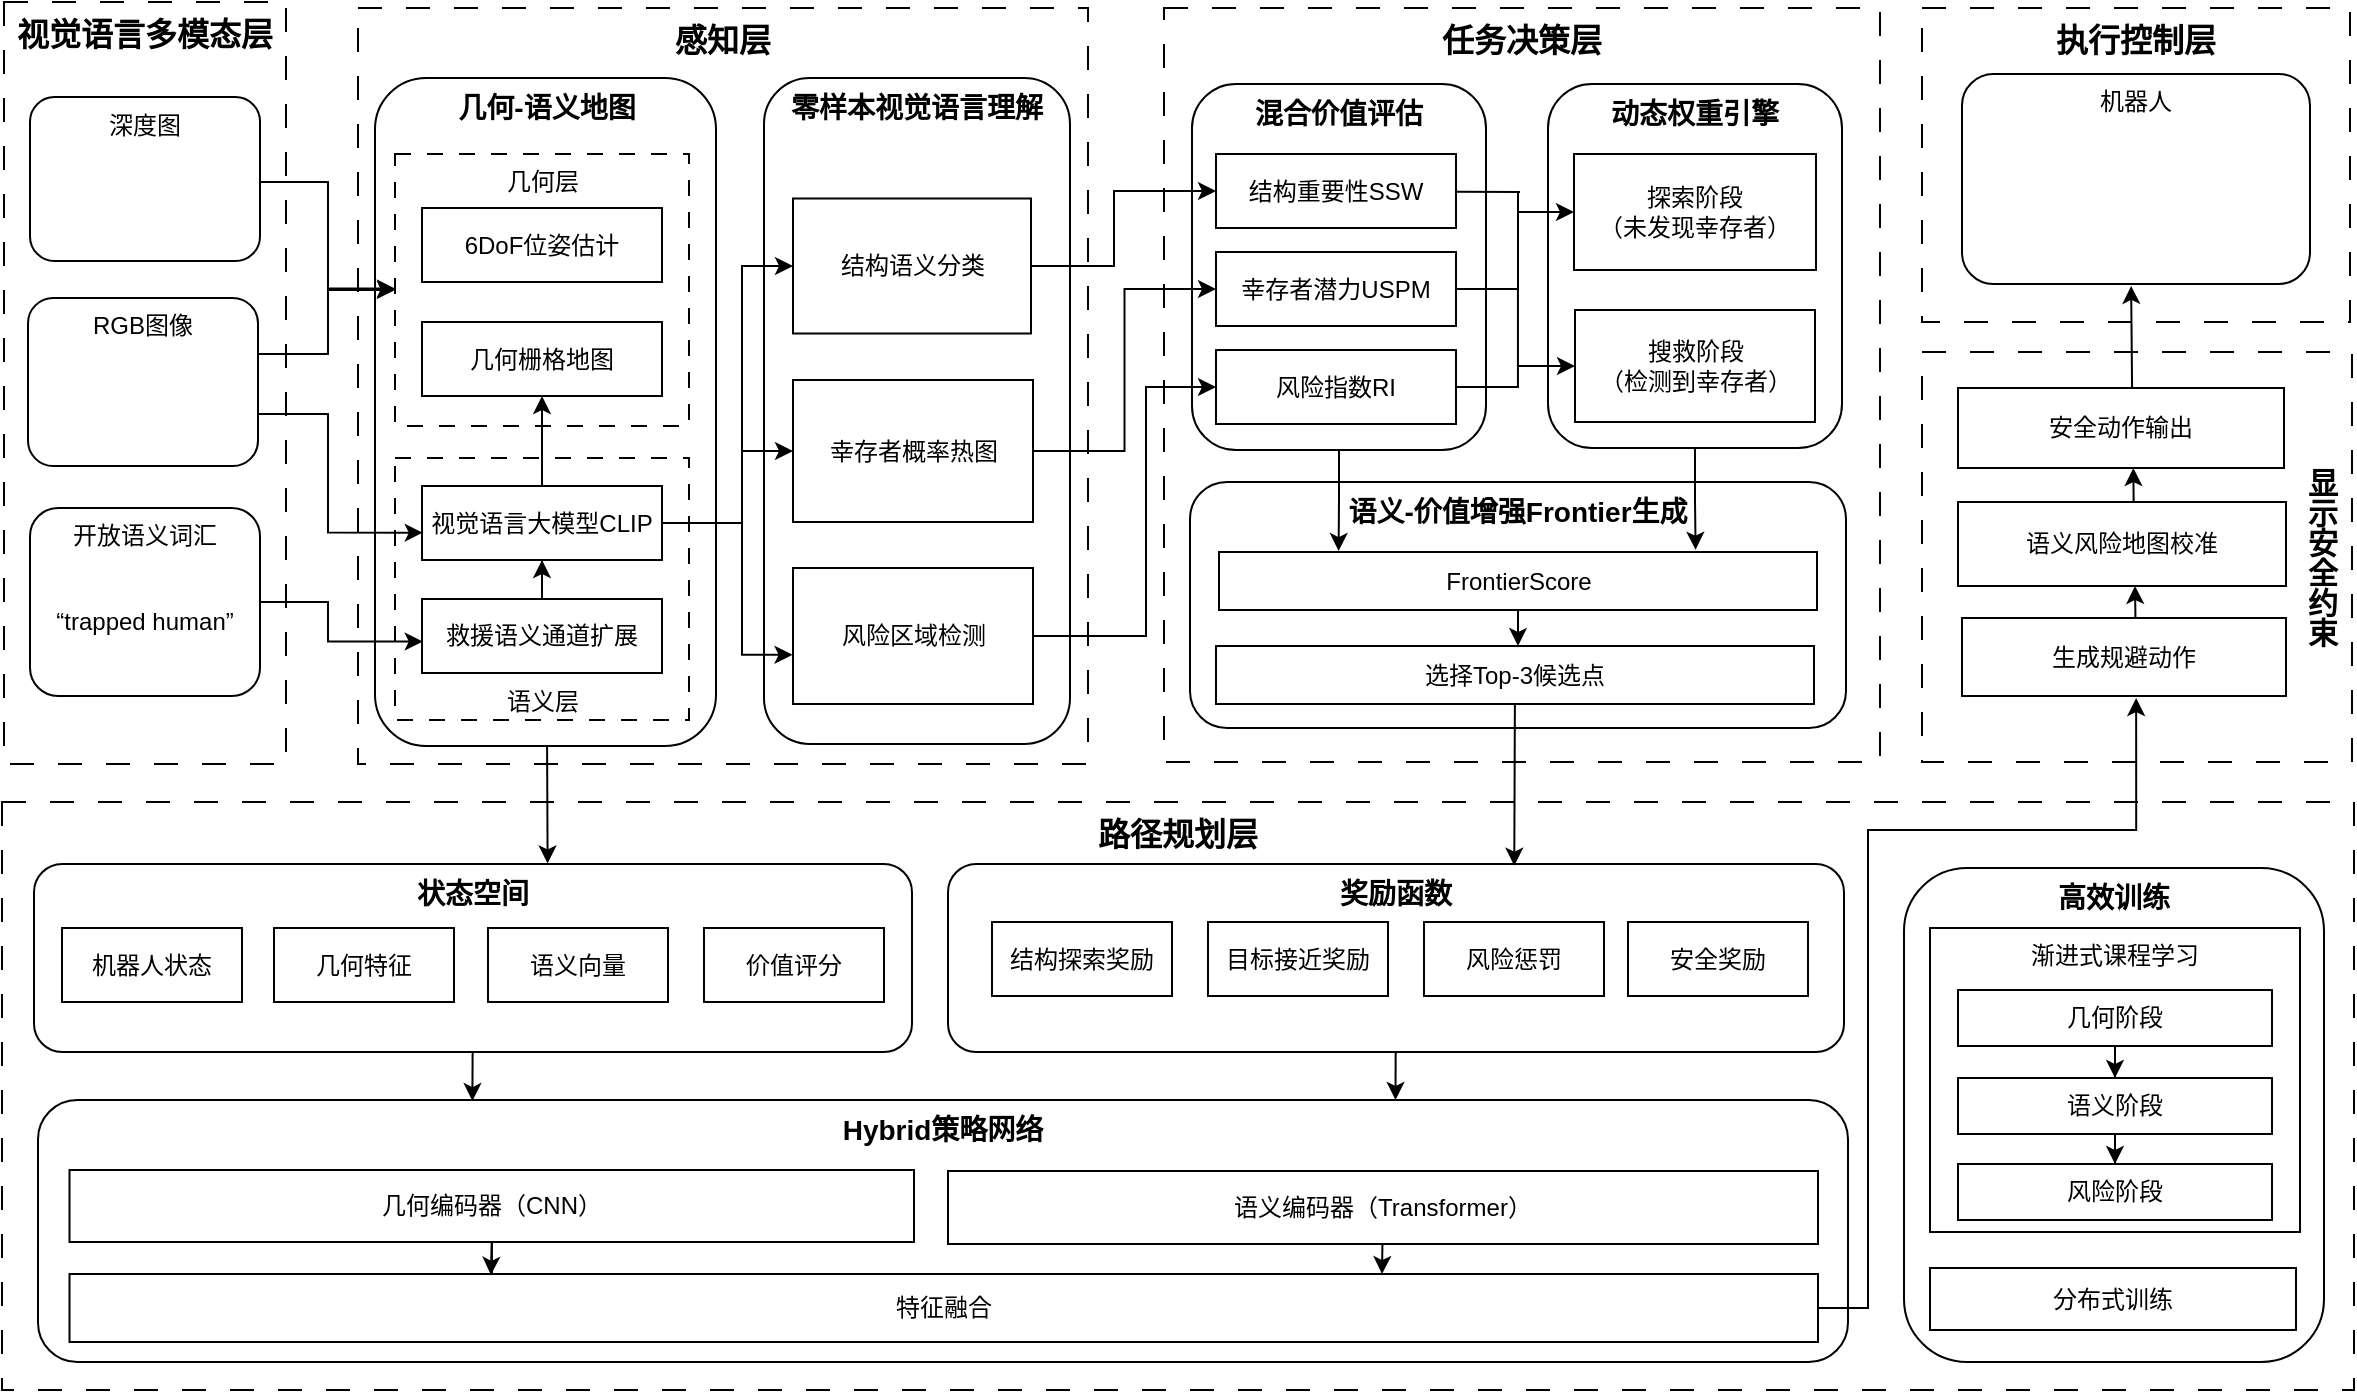 <mxfile version="26.2.13">
  <diagram name="第 1 页" id="hcM3pxMRn5J36v_k0EG8">
    <mxGraphModel dx="1717" dy="955" grid="0" gridSize="10" guides="1" tooltips="1" connect="1" arrows="1" fold="1" page="1" pageScale="1" pageWidth="1654" pageHeight="1169" background="none" math="0" shadow="0">
      <root>
        <mxCell id="0" />
        <mxCell id="1" parent="0" />
        <mxCell id="WpFYKBySPFAZ0uOc6NMJ-3" value="&lt;span style=&quot;font-size: 16px;&quot;&gt;&lt;b&gt;视觉语言多模态层&lt;/b&gt;&lt;/span&gt;" style="rounded=0;whiteSpace=wrap;html=1;verticalAlign=top;dashed=1;dashPattern=12 12;fillStyle=auto;" vertex="1" parent="1">
          <mxGeometry x="266" y="330" width="141" height="381" as="geometry" />
        </mxCell>
        <mxCell id="WpFYKBySPFAZ0uOc6NMJ-4" value="&lt;font style=&quot;font-size: 16px;&quot;&gt;&lt;b&gt;感知层&lt;/b&gt;&lt;/font&gt;" style="rounded=0;whiteSpace=wrap;html=1;verticalAlign=top;dashed=1;dashPattern=12 12;" vertex="1" parent="1">
          <mxGeometry x="443" y="333" width="365" height="378" as="geometry" />
        </mxCell>
        <mxCell id="WpFYKBySPFAZ0uOc6NMJ-5" value="&lt;font style=&quot;font-size: 16px;&quot;&gt;&lt;b&gt;任务决策层&lt;/b&gt;&lt;/font&gt;" style="rounded=0;whiteSpace=wrap;html=1;verticalAlign=top;dashed=1;dashPattern=12 12;" vertex="1" parent="1">
          <mxGeometry x="846" y="333" width="358" height="377" as="geometry" />
        </mxCell>
        <mxCell id="WpFYKBySPFAZ0uOc6NMJ-6" value="&lt;font style=&quot;font-size: 16px;&quot;&gt;&lt;b&gt;路径规划层&lt;/b&gt;&lt;/font&gt;" style="rounded=0;whiteSpace=wrap;html=1;verticalAlign=top;dashed=1;dashPattern=12 12;" vertex="1" parent="1">
          <mxGeometry x="265" y="730" width="1176" height="294" as="geometry" />
        </mxCell>
        <mxCell id="WpFYKBySPFAZ0uOc6NMJ-7" value="&lt;font style=&quot;font-size: 16px;&quot;&gt;&lt;b&gt;执行控制层&lt;/b&gt;&lt;/font&gt;" style="rounded=0;whiteSpace=wrap;html=1;verticalAlign=top;dashed=1;dashPattern=12 12;" vertex="1" parent="1">
          <mxGeometry x="1225" y="333" width="214" height="157" as="geometry" />
        </mxCell>
        <mxCell id="WpFYKBySPFAZ0uOc6NMJ-13" value="&lt;font style=&quot;font-size: 14px;&quot;&gt;&lt;b&gt;几何-语义地图&lt;/b&gt;&lt;/font&gt;" style="rounded=1;whiteSpace=wrap;html=1;verticalAlign=top;" vertex="1" parent="1">
          <mxGeometry x="451.5" y="368" width="170.5" height="334" as="geometry" />
        </mxCell>
        <mxCell id="WpFYKBySPFAZ0uOc6NMJ-8" value="几何层" style="rounded=0;whiteSpace=wrap;html=1;verticalAlign=top;dashed=1;dashPattern=8 8;" vertex="1" parent="1">
          <mxGeometry x="461.5" y="406" width="147" height="136" as="geometry" />
        </mxCell>
        <mxCell id="WpFYKBySPFAZ0uOc6NMJ-10" value="语义层" style="rounded=0;whiteSpace=wrap;html=1;verticalAlign=bottom;dashed=1;dashPattern=8 8;" vertex="1" parent="1">
          <mxGeometry x="461.5" y="558" width="147" height="131" as="geometry" />
        </mxCell>
        <mxCell id="WpFYKBySPFAZ0uOc6NMJ-20" value="&lt;font style=&quot;font-size: 14px;&quot;&gt;&lt;b&gt;混合价值评估&lt;/b&gt;&lt;/font&gt;" style="rounded=1;whiteSpace=wrap;html=1;verticalAlign=top;" vertex="1" parent="1">
          <mxGeometry x="860" y="371" width="147" height="183" as="geometry" />
        </mxCell>
        <mxCell id="WpFYKBySPFAZ0uOc6NMJ-222" style="rounded=0;orthogonalLoop=1;jettySize=auto;html=1;curved=0;strokeColor=default;flowAnimation=0;shadow=0;jumpStyle=line;jumpSize=6;endArrow=none;startFill=0;" edge="1" parent="1" source="WpFYKBySPFAZ0uOc6NMJ-14">
          <mxGeometry relative="1" as="geometry">
            <mxPoint x="1024" y="425" as="targetPoint" />
          </mxGeometry>
        </mxCell>
        <mxCell id="WpFYKBySPFAZ0uOc6NMJ-14" value="结构重要性SSW" style="rounded=0;whiteSpace=wrap;html=1;" vertex="1" parent="1">
          <mxGeometry x="872" y="406" width="120" height="37" as="geometry" />
        </mxCell>
        <mxCell id="WpFYKBySPFAZ0uOc6NMJ-225" style="edgeStyle=orthogonalEdgeStyle;rounded=0;orthogonalLoop=1;jettySize=auto;html=1;flowAnimation=0;endArrow=none;startFill=0;" edge="1" parent="1" source="WpFYKBySPFAZ0uOc6NMJ-15">
          <mxGeometry relative="1" as="geometry">
            <mxPoint x="1023.054" y="473.5" as="targetPoint" />
          </mxGeometry>
        </mxCell>
        <mxCell id="WpFYKBySPFAZ0uOc6NMJ-15" value="幸存者潜力USPM" style="rounded=0;whiteSpace=wrap;html=1;" vertex="1" parent="1">
          <mxGeometry x="872" y="455" width="120" height="37" as="geometry" />
        </mxCell>
        <mxCell id="WpFYKBySPFAZ0uOc6NMJ-224" style="edgeStyle=orthogonalEdgeStyle;rounded=0;orthogonalLoop=1;jettySize=auto;html=1;endArrow=none;startFill=0;" edge="1" parent="1" source="WpFYKBySPFAZ0uOc6NMJ-16">
          <mxGeometry relative="1" as="geometry">
            <mxPoint x="1023.171" y="522.5" as="targetPoint" />
          </mxGeometry>
        </mxCell>
        <mxCell id="WpFYKBySPFAZ0uOc6NMJ-16" value="风险指数RI" style="rounded=0;whiteSpace=wrap;html=1;" vertex="1" parent="1">
          <mxGeometry x="872" y="504" width="120" height="37" as="geometry" />
        </mxCell>
        <mxCell id="WpFYKBySPFAZ0uOc6NMJ-17" value="&lt;font style=&quot;font-size: 14px;&quot;&gt;&lt;b&gt;动态权重引擎&lt;/b&gt;&lt;/font&gt;" style="rounded=1;whiteSpace=wrap;html=1;verticalAlign=top;" vertex="1" parent="1">
          <mxGeometry x="1038" y="371" width="147" height="182" as="geometry" />
        </mxCell>
        <mxCell id="WpFYKBySPFAZ0uOc6NMJ-226" style="rounded=0;orthogonalLoop=1;jettySize=auto;html=1;" edge="1" parent="1" target="WpFYKBySPFAZ0uOc6NMJ-21">
          <mxGeometry relative="1" as="geometry">
            <mxPoint x="1023.054" y="435" as="sourcePoint" />
          </mxGeometry>
        </mxCell>
        <mxCell id="WpFYKBySPFAZ0uOc6NMJ-21" value="探索阶段&lt;div&gt;（未发现幸存者）&lt;/div&gt;" style="rounded=0;whiteSpace=wrap;html=1;" vertex="1" parent="1">
          <mxGeometry x="1051" y="406" width="121" height="58" as="geometry" />
        </mxCell>
        <mxCell id="WpFYKBySPFAZ0uOc6NMJ-227" style="rounded=0;orthogonalLoop=1;jettySize=auto;html=1;" edge="1" parent="1" target="WpFYKBySPFAZ0uOc6NMJ-22">
          <mxGeometry relative="1" as="geometry">
            <mxPoint x="1023" y="512" as="sourcePoint" />
          </mxGeometry>
        </mxCell>
        <mxCell id="WpFYKBySPFAZ0uOc6NMJ-22" value="搜救阶段&lt;div&gt;（检测到幸存者）&lt;/div&gt;" style="rounded=0;whiteSpace=wrap;html=1;" vertex="1" parent="1">
          <mxGeometry x="1051.5" y="484" width="120" height="56" as="geometry" />
        </mxCell>
        <mxCell id="WpFYKBySPFAZ0uOc6NMJ-70" value="&lt;font style=&quot;font-size: 14px;&quot;&gt;&lt;b&gt;Hybrid策略网络&lt;/b&gt;&lt;/font&gt;" style="rounded=1;whiteSpace=wrap;html=1;verticalAlign=top;" vertex="1" parent="1">
          <mxGeometry x="283" y="879" width="905" height="131" as="geometry" />
        </mxCell>
        <mxCell id="WpFYKBySPFAZ0uOc6NMJ-23" value="&lt;font style=&quot;font-size: 14px;&quot;&gt;&lt;b&gt;状态空间&lt;/b&gt;&lt;/font&gt;" style="rounded=1;whiteSpace=wrap;html=1;verticalAlign=top;" vertex="1" parent="1">
          <mxGeometry x="281" y="761" width="439" height="94" as="geometry" />
        </mxCell>
        <mxCell id="WpFYKBySPFAZ0uOc6NMJ-228" value="" style="edgeStyle=orthogonalEdgeStyle;rounded=0;orthogonalLoop=1;jettySize=auto;html=1;" edge="1" parent="1" source="WpFYKBySPFAZ0uOc6NMJ-24" target="WpFYKBySPFAZ0uOc6NMJ-44">
          <mxGeometry relative="1" as="geometry" />
        </mxCell>
        <mxCell id="WpFYKBySPFAZ0uOc6NMJ-24" value="几何编码器（CNN）" style="rounded=0;whiteSpace=wrap;html=1;" vertex="1" parent="1">
          <mxGeometry x="298.75" y="914" width="422.25" height="36" as="geometry" />
        </mxCell>
        <mxCell id="WpFYKBySPFAZ0uOc6NMJ-237" style="rounded=0;orthogonalLoop=1;jettySize=auto;html=1;strokeWidth=1;" edge="1" parent="1" source="WpFYKBySPFAZ0uOc6NMJ-25">
          <mxGeometry relative="1" as="geometry">
            <mxPoint x="955" y="966" as="targetPoint" />
          </mxGeometry>
        </mxCell>
        <mxCell id="WpFYKBySPFAZ0uOc6NMJ-25" value="语义编码器（Transformer）" style="rounded=0;whiteSpace=wrap;html=1;" vertex="1" parent="1">
          <mxGeometry x="738" y="914.5" width="435" height="36.5" as="geometry" />
        </mxCell>
        <mxCell id="WpFYKBySPFAZ0uOc6NMJ-26" value="&lt;div data-page-id=&quot;BNPAdGCBEommW2xqo2ccPuPGn6e&quot; data-lark-html-role=&quot;root&quot; data-docx-has-block-data=&quot;false&quot;&gt;&lt;div class=&quot;old-record-id-UI9NddCrRo0jrax99HIcFApNn1e&quot;&gt;&lt;font style=&quot;font-size: 15px;&quot;&gt;&lt;b&gt;&lt;span style=&quot;color: light-dark(rgb(0, 0, 0), rgb(255, 255, 255));&quot;&gt;显示安全约束&lt;/span&gt;&lt;/b&gt;&lt;/font&gt;&lt;/div&gt;&lt;/div&gt;" style="rounded=0;whiteSpace=wrap;html=1;verticalAlign=middle;dashed=1;dashPattern=12 12;align=left;labelPosition=right;verticalLabelPosition=middle;textDirection=vertical-lr;spacingLeft=-27;" vertex="1" parent="1">
          <mxGeometry x="1225" y="505" width="215" height="205" as="geometry" />
        </mxCell>
        <mxCell id="WpFYKBySPFAZ0uOc6NMJ-252" style="edgeStyle=orthogonalEdgeStyle;rounded=0;orthogonalLoop=1;jettySize=auto;html=1;" edge="1" parent="1">
          <mxGeometry relative="1" as="geometry">
            <mxPoint x="461.5" y="473.25" as="targetPoint" />
            <mxPoint x="392.88" y="429.7" as="sourcePoint" />
            <Array as="points">
              <mxPoint x="393" y="420" />
              <mxPoint x="428" y="420" />
              <mxPoint x="428" y="473" />
            </Array>
          </mxGeometry>
        </mxCell>
        <mxCell id="WpFYKBySPFAZ0uOc6NMJ-27" value="深度图" style="rounded=1;whiteSpace=wrap;html=1;verticalAlign=top;" vertex="1" parent="1">
          <mxGeometry x="279" y="377.5" width="115" height="82" as="geometry" />
        </mxCell>
        <mxCell id="WpFYKBySPFAZ0uOc6NMJ-251" style="edgeStyle=orthogonalEdgeStyle;rounded=0;orthogonalLoop=1;jettySize=auto;html=1;" edge="1" parent="1" source="WpFYKBySPFAZ0uOc6NMJ-29" target="WpFYKBySPFAZ0uOc6NMJ-8">
          <mxGeometry relative="1" as="geometry">
            <Array as="points">
              <mxPoint x="428" y="506" />
              <mxPoint x="428" y="474" />
            </Array>
          </mxGeometry>
        </mxCell>
        <mxCell id="WpFYKBySPFAZ0uOc6NMJ-29" value="RGB图像" style="rounded=1;whiteSpace=wrap;html=1;verticalAlign=top;" vertex="1" parent="1">
          <mxGeometry x="278" y="478" width="115" height="84" as="geometry" />
        </mxCell>
        <mxCell id="WpFYKBySPFAZ0uOc6NMJ-147" value="" style="rounded=0;orthogonalLoop=1;jettySize=auto;html=1;entryX=0.503;entryY=1;entryDx=0;entryDy=0;entryPerimeter=0;" edge="1" parent="1">
          <mxGeometry relative="1" as="geometry">
            <mxPoint x="1331.721" y="638" as="sourcePoint" />
            <mxPoint x="1331.492" y="622.0" as="targetPoint" />
          </mxGeometry>
        </mxCell>
        <mxCell id="WpFYKBySPFAZ0uOc6NMJ-30" value="生成规避动作" style="rounded=0;whiteSpace=wrap;html=1;" vertex="1" parent="1">
          <mxGeometry x="1245" y="638" width="162" height="39" as="geometry" />
        </mxCell>
        <mxCell id="WpFYKBySPFAZ0uOc6NMJ-148" value="" style="rounded=0;orthogonalLoop=1;jettySize=auto;html=1;" edge="1" parent="1">
          <mxGeometry relative="1" as="geometry">
            <mxPoint x="1330.819" y="580" as="sourcePoint" />
            <mxPoint x="1330.672" y="563" as="targetPoint" />
          </mxGeometry>
        </mxCell>
        <mxCell id="WpFYKBySPFAZ0uOc6NMJ-32" value="语义风险地图校准" style="rounded=0;whiteSpace=wrap;html=1;" vertex="1" parent="1">
          <mxGeometry x="1243" y="580" width="164" height="42" as="geometry" />
        </mxCell>
        <mxCell id="WpFYKBySPFAZ0uOc6NMJ-34" value="几何特征" style="rounded=0;whiteSpace=wrap;html=1;" vertex="1" parent="1">
          <mxGeometry x="401" y="793" width="90" height="37" as="geometry" />
        </mxCell>
        <mxCell id="WpFYKBySPFAZ0uOc6NMJ-36" value="语义向量" style="rounded=0;whiteSpace=wrap;html=1;" vertex="1" parent="1">
          <mxGeometry x="508" y="793" width="90" height="37" as="geometry" />
        </mxCell>
        <mxCell id="WpFYKBySPFAZ0uOc6NMJ-37" value="价值评分" style="rounded=0;whiteSpace=wrap;html=1;" vertex="1" parent="1">
          <mxGeometry x="616" y="793" width="90" height="37" as="geometry" />
        </mxCell>
        <mxCell id="WpFYKBySPFAZ0uOc6NMJ-38" value="机器人状态" style="rounded=0;whiteSpace=wrap;html=1;" vertex="1" parent="1">
          <mxGeometry x="295" y="793" width="90" height="37" as="geometry" />
        </mxCell>
        <mxCell id="WpFYKBySPFAZ0uOc6NMJ-134" style="rounded=0;orthogonalLoop=1;jettySize=auto;html=1;entryX=0.75;entryY=0;entryDx=0;entryDy=0;" edge="1" parent="1" source="WpFYKBySPFAZ0uOc6NMJ-39" target="WpFYKBySPFAZ0uOc6NMJ-70">
          <mxGeometry relative="1" as="geometry" />
        </mxCell>
        <mxCell id="WpFYKBySPFAZ0uOc6NMJ-39" value="&lt;font style=&quot;font-size: 14px;&quot;&gt;&lt;b&gt;奖励函数&lt;/b&gt;&lt;/font&gt;" style="rounded=1;whiteSpace=wrap;html=1;verticalAlign=top;" vertex="1" parent="1">
          <mxGeometry x="738" y="761" width="448" height="94" as="geometry" />
        </mxCell>
        <mxCell id="WpFYKBySPFAZ0uOc6NMJ-40" value="结构探索奖励" style="rounded=0;whiteSpace=wrap;html=1;" vertex="1" parent="1">
          <mxGeometry x="760" y="790" width="90" height="37" as="geometry" />
        </mxCell>
        <mxCell id="WpFYKBySPFAZ0uOc6NMJ-41" value="目标接近奖励" style="rounded=0;whiteSpace=wrap;html=1;" vertex="1" parent="1">
          <mxGeometry x="868" y="790" width="90" height="37" as="geometry" />
        </mxCell>
        <mxCell id="WpFYKBySPFAZ0uOc6NMJ-42" value="风险惩罚" style="rounded=0;whiteSpace=wrap;html=1;" vertex="1" parent="1">
          <mxGeometry x="976" y="790" width="90" height="37" as="geometry" />
        </mxCell>
        <mxCell id="WpFYKBySPFAZ0uOc6NMJ-43" value="安全奖励" style="rounded=0;whiteSpace=wrap;html=1;" vertex="1" parent="1">
          <mxGeometry x="1078" y="790" width="90" height="37" as="geometry" />
        </mxCell>
        <mxCell id="WpFYKBySPFAZ0uOc6NMJ-143" style="edgeStyle=orthogonalEdgeStyle;rounded=0;orthogonalLoop=1;jettySize=auto;html=1;entryX=0.498;entryY=0.844;entryDx=0;entryDy=0;entryPerimeter=0;" edge="1" parent="1" source="WpFYKBySPFAZ0uOc6NMJ-44" target="WpFYKBySPFAZ0uOc6NMJ-26">
          <mxGeometry relative="1" as="geometry">
            <Array as="points">
              <mxPoint x="1198" y="983" />
              <mxPoint x="1198" y="744" />
              <mxPoint x="1332" y="744" />
            </Array>
          </mxGeometry>
        </mxCell>
        <mxCell id="WpFYKBySPFAZ0uOc6NMJ-44" value="特征融合" style="rounded=0;whiteSpace=wrap;html=1;" vertex="1" parent="1">
          <mxGeometry x="298.75" y="966" width="874.25" height="34" as="geometry" />
        </mxCell>
        <mxCell id="WpFYKBySPFAZ0uOc6NMJ-49" value="6DoF位姿估计" style="rounded=0;whiteSpace=wrap;html=1;" vertex="1" parent="1">
          <mxGeometry x="475" y="433" width="120" height="37" as="geometry" />
        </mxCell>
        <mxCell id="WpFYKBySPFAZ0uOc6NMJ-50" value="几何栅格地图" style="rounded=0;whiteSpace=wrap;html=1;" vertex="1" parent="1">
          <mxGeometry x="475" y="490" width="120" height="37" as="geometry" />
        </mxCell>
        <mxCell id="WpFYKBySPFAZ0uOc6NMJ-248" style="edgeStyle=orthogonalEdgeStyle;rounded=0;orthogonalLoop=1;jettySize=auto;html=1;entryX=0.5;entryY=1;entryDx=0;entryDy=0;" edge="1" parent="1" source="WpFYKBySPFAZ0uOc6NMJ-51" target="WpFYKBySPFAZ0uOc6NMJ-52">
          <mxGeometry relative="1" as="geometry" />
        </mxCell>
        <mxCell id="WpFYKBySPFAZ0uOc6NMJ-51" value="救援语义通道扩展" style="rounded=0;whiteSpace=wrap;html=1;" vertex="1" parent="1">
          <mxGeometry x="475" y="628.5" width="120" height="37" as="geometry" />
        </mxCell>
        <mxCell id="WpFYKBySPFAZ0uOc6NMJ-249" style="edgeStyle=orthogonalEdgeStyle;rounded=0;orthogonalLoop=1;jettySize=auto;html=1;entryX=0.5;entryY=1;entryDx=0;entryDy=0;" edge="1" parent="1" source="WpFYKBySPFAZ0uOc6NMJ-52" target="WpFYKBySPFAZ0uOc6NMJ-50">
          <mxGeometry relative="1" as="geometry" />
        </mxCell>
        <mxCell id="WpFYKBySPFAZ0uOc6NMJ-52" value="视觉语言大模型CLIP" style="rounded=0;whiteSpace=wrap;html=1;" vertex="1" parent="1">
          <mxGeometry x="475" y="572" width="120" height="37" as="geometry" />
        </mxCell>
        <mxCell id="WpFYKBySPFAZ0uOc6NMJ-63" value="安全动作输出" style="rounded=0;whiteSpace=wrap;html=1;" vertex="1" parent="1">
          <mxGeometry x="1243" y="523" width="163" height="40" as="geometry" />
        </mxCell>
        <mxCell id="WpFYKBySPFAZ0uOc6NMJ-72" value="&lt;font style=&quot;font-size: 14px;&quot;&gt;&lt;b&gt;零样本视觉语言理解&lt;/b&gt;&lt;/font&gt;" style="rounded=1;whiteSpace=wrap;html=1;verticalAlign=top;" vertex="1" parent="1">
          <mxGeometry x="646" y="368" width="153" height="333" as="geometry" />
        </mxCell>
        <mxCell id="WpFYKBySPFAZ0uOc6NMJ-254" style="edgeStyle=orthogonalEdgeStyle;rounded=0;orthogonalLoop=1;jettySize=auto;html=1;entryX=0;entryY=0.5;entryDx=0;entryDy=0;" edge="1" parent="1" source="WpFYKBySPFAZ0uOc6NMJ-52" target="WpFYKBySPFAZ0uOc6NMJ-74">
          <mxGeometry relative="1" as="geometry">
            <Array as="points">
              <mxPoint x="635" y="590" />
              <mxPoint x="635" y="554" />
            </Array>
          </mxGeometry>
        </mxCell>
        <mxCell id="WpFYKBySPFAZ0uOc6NMJ-253" style="edgeStyle=orthogonalEdgeStyle;rounded=0;orthogonalLoop=1;jettySize=auto;html=1;entryX=0;entryY=0.5;entryDx=0;entryDy=0;" edge="1" parent="1" source="WpFYKBySPFAZ0uOc6NMJ-52" target="WpFYKBySPFAZ0uOc6NMJ-73">
          <mxGeometry relative="1" as="geometry">
            <Array as="points">
              <mxPoint x="635" y="591" />
              <mxPoint x="635" y="462" />
            </Array>
          </mxGeometry>
        </mxCell>
        <mxCell id="WpFYKBySPFAZ0uOc6NMJ-106" style="edgeStyle=orthogonalEdgeStyle;rounded=0;orthogonalLoop=1;jettySize=auto;html=1;entryX=0;entryY=0.5;entryDx=0;entryDy=0;" edge="1" parent="1" source="WpFYKBySPFAZ0uOc6NMJ-73" target="WpFYKBySPFAZ0uOc6NMJ-14">
          <mxGeometry relative="1" as="geometry">
            <Array as="points">
              <mxPoint x="821" y="462" />
              <mxPoint x="821" y="425" />
            </Array>
          </mxGeometry>
        </mxCell>
        <mxCell id="WpFYKBySPFAZ0uOc6NMJ-73" value="结构语义分类" style="rounded=0;whiteSpace=wrap;html=1;" vertex="1" parent="1">
          <mxGeometry x="660.5" y="428.25" width="119" height="67.5" as="geometry" />
        </mxCell>
        <mxCell id="WpFYKBySPFAZ0uOc6NMJ-107" style="edgeStyle=orthogonalEdgeStyle;rounded=0;orthogonalLoop=1;jettySize=auto;html=1;entryX=0;entryY=0.5;entryDx=0;entryDy=0;" edge="1" parent="1" source="WpFYKBySPFAZ0uOc6NMJ-74" target="WpFYKBySPFAZ0uOc6NMJ-15">
          <mxGeometry relative="1" as="geometry" />
        </mxCell>
        <mxCell id="WpFYKBySPFAZ0uOc6NMJ-74" value="幸存者概率热图" style="rounded=0;whiteSpace=wrap;html=1;" vertex="1" parent="1">
          <mxGeometry x="660.5" y="519" width="120" height="71" as="geometry" />
        </mxCell>
        <mxCell id="WpFYKBySPFAZ0uOc6NMJ-108" style="edgeStyle=orthogonalEdgeStyle;rounded=0;orthogonalLoop=1;jettySize=auto;html=1;entryX=0;entryY=0.5;entryDx=0;entryDy=0;" edge="1" parent="1" source="WpFYKBySPFAZ0uOc6NMJ-75" target="WpFYKBySPFAZ0uOc6NMJ-16">
          <mxGeometry relative="1" as="geometry">
            <Array as="points">
              <mxPoint x="837" y="647" />
              <mxPoint x="837" y="523" />
            </Array>
          </mxGeometry>
        </mxCell>
        <mxCell id="WpFYKBySPFAZ0uOc6NMJ-75" value="风险区域检测" style="rounded=0;whiteSpace=wrap;html=1;" vertex="1" parent="1">
          <mxGeometry x="660.5" y="613" width="120" height="68" as="geometry" />
        </mxCell>
        <mxCell id="WpFYKBySPFAZ0uOc6NMJ-81" value="&lt;div data-docx-has-block-data=&quot;false&quot; data-lark-html-role=&quot;root&quot; data-page-id=&quot;BNPAdGCBEommW2xqo2ccPuPGn6e&quot;&gt;&lt;div class=&quot;old-record-id-MrWGdxZGiolvprx9qxSc6dqvnWe&quot;&gt;&lt;div data-docx-has-block-data=&quot;false&quot; data-lark-html-role=&quot;root&quot; data-page-id=&quot;BNPAdGCBEommW2xqo2ccPuPGn6e&quot;&gt;&lt;div class=&quot;ace-line ace-line old-record-id-MdqQdFTXMoa1VLxG5Y0cHxWdnwl&quot;&gt;&lt;div data-docx-has-block-data=&quot;false&quot; data-lark-html-role=&quot;root&quot; data-page-id=&quot;BNPAdGCBEommW2xqo2ccPuPGn6e&quot;&gt;&lt;div data-docx-has-block-data=&quot;false&quot; data-lark-html-role=&quot;root&quot; data-page-id=&quot;BNPAdGCBEommW2xqo2ccPuPGn6e&quot;&gt;&lt;div class=&quot;old-record-id-LJWMd13EboU8sNxJyBIcaIWCn3g&quot;&gt;&lt;font style=&quot;font-size: 14px;&quot;&gt;&lt;b&gt;语义-价值增强&lt;span style=&quot;color: initial;&quot;&gt;Frontier生成&lt;/span&gt;&lt;/b&gt;&lt;/font&gt;&lt;/div&gt;&lt;/div&gt;&lt;/div&gt;&lt;span class=&quot;lark-record-clipboard&quot; data-lark-record-format=&quot;docx/text&quot; data-lark-record-data=&quot;{&amp;quot;rootId&amp;quot;:&amp;quot;BNPAdGCBEommW2xqo2ccPuPGn6e&amp;quot;,&amp;quot;text&amp;quot;:{&amp;quot;initialAttributedTexts&amp;quot;:{&amp;quot;text&amp;quot;:{&amp;quot;0&amp;quot;:&amp;quot;Frontier生成&amp;quot;},&amp;quot;attribs&amp;quot;:{&amp;quot;0&amp;quot;:&amp;quot;*0*1+a&amp;quot;}},&amp;quot;apool&amp;quot;:{&amp;quot;numToAttrib&amp;quot;:{&amp;quot;0&amp;quot;:[&amp;quot;author&amp;quot;,&amp;quot;7080140424181972994&amp;quot;],&amp;quot;1&amp;quot;:[&amp;quot;bold&amp;quot;,&amp;quot;true&amp;quot;]},&amp;quot;nextNum&amp;quot;:2}},&amp;quot;type&amp;quot;:&amp;quot;text&amp;quot;,&amp;quot;referenceRecordMap&amp;quot;:{},&amp;quot;extra&amp;quot;:{&amp;quot;channel&amp;quot;:&amp;quot;saas&amp;quot;,&amp;quot;isEqualBlockSelection&amp;quot;:false,&amp;quot;pasteRandomId&amp;quot;:&amp;quot;f8a05753-6cb4-4aed-bde6-70c36ad921ee&amp;quot;,&amp;quot;mention_page_title&amp;quot;:{},&amp;quot;external_mention_url&amp;quot;:{}},&amp;quot;isKeepQuoteContainer&amp;quot;:false,&amp;quot;isFromCode&amp;quot;:false,&amp;quot;selection&amp;quot;:[{&amp;quot;id&amp;quot;:251,&amp;quot;type&amp;quot;:&amp;quot;text&amp;quot;,&amp;quot;selection&amp;quot;:{&amp;quot;start&amp;quot;:0,&amp;quot;end&amp;quot;:10},&amp;quot;recordId&amp;quot;:&amp;quot;HUakdoc2soV0hExb6HFcCU7Snog&amp;quot;}],&amp;quot;payloadMap&amp;quot;:{},&amp;quot;isCut&amp;quot;:false}&quot;&gt;&lt;/span&gt;&lt;/div&gt;&lt;/div&gt;&lt;span class=&quot;lark-record-clipboard&quot; data-lark-record-format=&quot;docx/text&quot; data-lark-record-data=&quot;{&amp;quot;rootId&amp;quot;:&amp;quot;BNPAdGCBEommW2xqo2ccPuPGn6e&amp;quot;,&amp;quot;text&amp;quot;:{&amp;quot;initialAttributedTexts&amp;quot;:{&amp;quot;text&amp;quot;:{&amp;quot;0&amp;quot;:&amp;quot; &amp;quot;},&amp;quot;attribs&amp;quot;:{&amp;quot;0&amp;quot;:&amp;quot;*2*0*1+1&amp;quot;}},&amp;quot;apool&amp;quot;:{&amp;quot;numToAttrib&amp;quot;:{&amp;quot;0&amp;quot;:[&amp;quot;equation&amp;quot;,&amp;quot;\\text{FrontierScore}\n&amp;quot;],&amp;quot;1&amp;quot;:[&amp;quot;objectID&amp;quot;,&amp;quot;rOXUzTqO&amp;quot;],&amp;quot;2&amp;quot;:[&amp;quot;author&amp;quot;,&amp;quot;7080140424181972994&amp;quot;]},&amp;quot;nextNum&amp;quot;:3}},&amp;quot;type&amp;quot;:&amp;quot;text&amp;quot;,&amp;quot;referenceRecordMap&amp;quot;:{},&amp;quot;extra&amp;quot;:{&amp;quot;channel&amp;quot;:&amp;quot;saas&amp;quot;,&amp;quot;isEqualBlockSelection&amp;quot;:true,&amp;quot;pasteRandomId&amp;quot;:&amp;quot;67b2a4c2-bbb4-4ff4-b034-cae2410ab669&amp;quot;,&amp;quot;mention_page_title&amp;quot;:{},&amp;quot;external_mention_url&amp;quot;:{}},&amp;quot;isKeepQuoteContainer&amp;quot;:false,&amp;quot;isFromCode&amp;quot;:false,&amp;quot;selection&amp;quot;:[{&amp;quot;id&amp;quot;:252,&amp;quot;type&amp;quot;:&amp;quot;text&amp;quot;,&amp;quot;selection&amp;quot;:{&amp;quot;start&amp;quot;:0,&amp;quot;end&amp;quot;:1},&amp;quot;recordId&amp;quot;:&amp;quot;MdqQdFTXMoa1VLxG5Y0cHxWdnwl&amp;quot;}],&amp;quot;payloadMap&amp;quot;:{},&amp;quot;isCut&amp;quot;:false}&quot;&gt;&lt;/span&gt;&lt;/div&gt;&lt;/div&gt;&lt;span class=&quot;lark-record-clipboard&quot; data-lark-record-format=&quot;docx/text&quot; data-lark-record-data=&quot;{&amp;quot;rootId&amp;quot;:&amp;quot;BNPAdGCBEommW2xqo2ccPuPGn6e&amp;quot;,&amp;quot;text&amp;quot;:{&amp;quot;initialAttributedTexts&amp;quot;:{&amp;quot;text&amp;quot;:{&amp;quot;0&amp;quot;:&amp;quot;价值地图引导的Frontier选择&amp;quot;},&amp;quot;attribs&amp;quot;:{&amp;quot;0&amp;quot;:&amp;quot;*0*1+h&amp;quot;}},&amp;quot;apool&amp;quot;:{&amp;quot;numToAttrib&amp;quot;:{&amp;quot;0&amp;quot;:[&amp;quot;author&amp;quot;,&amp;quot;7080140424181972994&amp;quot;],&amp;quot;1&amp;quot;:[&amp;quot;bold&amp;quot;,&amp;quot;true&amp;quot;]},&amp;quot;nextNum&amp;quot;:2}},&amp;quot;type&amp;quot;:&amp;quot;text&amp;quot;,&amp;quot;referenceRecordMap&amp;quot;:{},&amp;quot;extra&amp;quot;:{&amp;quot;channel&amp;quot;:&amp;quot;saas&amp;quot;,&amp;quot;isEqualBlockSelection&amp;quot;:false,&amp;quot;pasteRandomId&amp;quot;:&amp;quot;e27646a3-14b2-4f86-8ac1-85d0b10dd6ea&amp;quot;,&amp;quot;mention_page_title&amp;quot;:{},&amp;quot;external_mention_url&amp;quot;:{}},&amp;quot;isKeepQuoteContainer&amp;quot;:false,&amp;quot;isFromCode&amp;quot;:false,&amp;quot;selection&amp;quot;:[{&amp;quot;id&amp;quot;:241,&amp;quot;type&amp;quot;:&amp;quot;text&amp;quot;,&amp;quot;selection&amp;quot;:{&amp;quot;start&amp;quot;:0,&amp;quot;end&amp;quot;:17},&amp;quot;recordId&amp;quot;:&amp;quot;MrWGdxZGiolvprx9qxSc6dqvnWe&amp;quot;}],&amp;quot;payloadMap&amp;quot;:{},&amp;quot;isCut&amp;quot;:false}&quot;&gt;&lt;/span&gt;" style="rounded=1;whiteSpace=wrap;html=1;verticalAlign=top;" vertex="1" parent="1">
          <mxGeometry x="859" y="570" width="328" height="123" as="geometry" />
        </mxCell>
        <mxCell id="WpFYKBySPFAZ0uOc6NMJ-149" value="" style="edgeStyle=orthogonalEdgeStyle;rounded=0;orthogonalLoop=1;jettySize=auto;html=1;" edge="1" parent="1" source="WpFYKBySPFAZ0uOc6NMJ-78" target="WpFYKBySPFAZ0uOc6NMJ-82">
          <mxGeometry relative="1" as="geometry">
            <Array as="points">
              <mxPoint x="1022" y="653" />
              <mxPoint x="1022" y="653" />
            </Array>
          </mxGeometry>
        </mxCell>
        <mxCell id="WpFYKBySPFAZ0uOc6NMJ-78" value="&lt;div data-docx-has-block-data=&quot;false&quot; data-lark-html-role=&quot;root&quot; data-page-id=&quot;BNPAdGCBEommW2xqo2ccPuPGn6e&quot;&gt;&lt;div class=&quot;old-record-id-MrWGdxZGiolvprx9qxSc6dqvnWe&quot;&gt;&lt;div data-docx-has-block-data=&quot;false&quot; data-lark-html-role=&quot;root&quot; data-page-id=&quot;BNPAdGCBEommW2xqo2ccPuPGn6e&quot;&gt;&lt;div class=&quot;ace-line ace-line old-record-id-MdqQdFTXMoa1VLxG5Y0cHxWdnwl&quot;&gt;&lt;span class=&quot;j-block-container&quot;&gt;FrontierScore&lt;/span&gt;&lt;/div&gt;&lt;/div&gt;&lt;span class=&quot;lark-record-clipboard&quot; data-lark-record-format=&quot;docx/text&quot; data-lark-record-data=&quot;{&amp;quot;rootId&amp;quot;:&amp;quot;BNPAdGCBEommW2xqo2ccPuPGn6e&amp;quot;,&amp;quot;text&amp;quot;:{&amp;quot;initialAttributedTexts&amp;quot;:{&amp;quot;text&amp;quot;:{&amp;quot;0&amp;quot;:&amp;quot; &amp;quot;},&amp;quot;attribs&amp;quot;:{&amp;quot;0&amp;quot;:&amp;quot;*2*0*1+1&amp;quot;}},&amp;quot;apool&amp;quot;:{&amp;quot;numToAttrib&amp;quot;:{&amp;quot;0&amp;quot;:[&amp;quot;equation&amp;quot;,&amp;quot;\\text{FrontierScore}\n&amp;quot;],&amp;quot;1&amp;quot;:[&amp;quot;objectID&amp;quot;,&amp;quot;rOXUzTqO&amp;quot;],&amp;quot;2&amp;quot;:[&amp;quot;author&amp;quot;,&amp;quot;7080140424181972994&amp;quot;]},&amp;quot;nextNum&amp;quot;:3}},&amp;quot;type&amp;quot;:&amp;quot;text&amp;quot;,&amp;quot;referenceRecordMap&amp;quot;:{},&amp;quot;extra&amp;quot;:{&amp;quot;channel&amp;quot;:&amp;quot;saas&amp;quot;,&amp;quot;isEqualBlockSelection&amp;quot;:true,&amp;quot;pasteRandomId&amp;quot;:&amp;quot;67b2a4c2-bbb4-4ff4-b034-cae2410ab669&amp;quot;,&amp;quot;mention_page_title&amp;quot;:{},&amp;quot;external_mention_url&amp;quot;:{}},&amp;quot;isKeepQuoteContainer&amp;quot;:false,&amp;quot;isFromCode&amp;quot;:false,&amp;quot;selection&amp;quot;:[{&amp;quot;id&amp;quot;:252,&amp;quot;type&amp;quot;:&amp;quot;text&amp;quot;,&amp;quot;selection&amp;quot;:{&amp;quot;start&amp;quot;:0,&amp;quot;end&amp;quot;:1},&amp;quot;recordId&amp;quot;:&amp;quot;MdqQdFTXMoa1VLxG5Y0cHxWdnwl&amp;quot;}],&amp;quot;payloadMap&amp;quot;:{},&amp;quot;isCut&amp;quot;:false}&quot;&gt;&lt;/span&gt;&lt;/div&gt;&lt;/div&gt;&lt;span class=&quot;lark-record-clipboard&quot; data-lark-record-format=&quot;docx/text&quot; data-lark-record-data=&quot;{&amp;quot;rootId&amp;quot;:&amp;quot;BNPAdGCBEommW2xqo2ccPuPGn6e&amp;quot;,&amp;quot;text&amp;quot;:{&amp;quot;initialAttributedTexts&amp;quot;:{&amp;quot;text&amp;quot;:{&amp;quot;0&amp;quot;:&amp;quot;价值地图引导的Frontier选择&amp;quot;},&amp;quot;attribs&amp;quot;:{&amp;quot;0&amp;quot;:&amp;quot;*0*1+h&amp;quot;}},&amp;quot;apool&amp;quot;:{&amp;quot;numToAttrib&amp;quot;:{&amp;quot;0&amp;quot;:[&amp;quot;author&amp;quot;,&amp;quot;7080140424181972994&amp;quot;],&amp;quot;1&amp;quot;:[&amp;quot;bold&amp;quot;,&amp;quot;true&amp;quot;]},&amp;quot;nextNum&amp;quot;:2}},&amp;quot;type&amp;quot;:&amp;quot;text&amp;quot;,&amp;quot;referenceRecordMap&amp;quot;:{},&amp;quot;extra&amp;quot;:{&amp;quot;channel&amp;quot;:&amp;quot;saas&amp;quot;,&amp;quot;isEqualBlockSelection&amp;quot;:false,&amp;quot;pasteRandomId&amp;quot;:&amp;quot;e27646a3-14b2-4f86-8ac1-85d0b10dd6ea&amp;quot;,&amp;quot;mention_page_title&amp;quot;:{},&amp;quot;external_mention_url&amp;quot;:{}},&amp;quot;isKeepQuoteContainer&amp;quot;:false,&amp;quot;isFromCode&amp;quot;:false,&amp;quot;selection&amp;quot;:[{&amp;quot;id&amp;quot;:241,&amp;quot;type&amp;quot;:&amp;quot;text&amp;quot;,&amp;quot;selection&amp;quot;:{&amp;quot;start&amp;quot;:0,&amp;quot;end&amp;quot;:17},&amp;quot;recordId&amp;quot;:&amp;quot;MrWGdxZGiolvprx9qxSc6dqvnWe&amp;quot;}],&amp;quot;payloadMap&amp;quot;:{},&amp;quot;isCut&amp;quot;:false}&quot;&gt;&lt;/span&gt;" style="rounded=0;whiteSpace=wrap;html=1;" vertex="1" parent="1">
          <mxGeometry x="873.5" y="605" width="299" height="29" as="geometry" />
        </mxCell>
        <mxCell id="WpFYKBySPFAZ0uOc6NMJ-82" value="&lt;div data-docx-has-block-data=&quot;false&quot; data-lark-html-role=&quot;root&quot; data-page-id=&quot;BNPAdGCBEommW2xqo2ccPuPGn6e&quot;&gt;&lt;div class=&quot;old-record-id-MrWGdxZGiolvprx9qxSc6dqvnWe&quot;&gt;&lt;div data-docx-has-block-data=&quot;false&quot; data-lark-html-role=&quot;root&quot; data-page-id=&quot;BNPAdGCBEommW2xqo2ccPuPGn6e&quot;&gt;&lt;div class=&quot;ace-line ace-line old-record-id-MdqQdFTXMoa1VLxG5Y0cHxWdnwl&quot;&gt;&lt;div data-docx-has-block-data=&quot;false&quot; data-lark-html-role=&quot;root&quot; data-page-id=&quot;BNPAdGCBEommW2xqo2ccPuPGn6e&quot;&gt;&lt;div class=&quot;old-record-id-ON2RdJJ0aoLhdgxKIYQc2rJrnkc&quot;&gt;选择Top-3候选点&lt;/div&gt;&lt;/div&gt;&lt;span class=&quot;lark-record-clipboard&quot; data-lark-record-format=&quot;docx/text&quot; data-lark-record-data=&quot;{&amp;quot;rootId&amp;quot;:&amp;quot;BNPAdGCBEommW2xqo2ccPuPGn6e&amp;quot;,&amp;quot;text&amp;quot;:{&amp;quot;initialAttributedTexts&amp;quot;:{&amp;quot;text&amp;quot;:{&amp;quot;0&amp;quot;:&amp;quot;选择Top-3候选点&amp;quot;},&amp;quot;attribs&amp;quot;:{&amp;quot;0&amp;quot;:&amp;quot;*0+a&amp;quot;}},&amp;quot;apool&amp;quot;:{&amp;quot;numToAttrib&amp;quot;:{&amp;quot;0&amp;quot;:[&amp;quot;author&amp;quot;,&amp;quot;7080140424181972994&amp;quot;]},&amp;quot;nextNum&amp;quot;:1}},&amp;quot;type&amp;quot;:&amp;quot;text&amp;quot;,&amp;quot;referenceRecordMap&amp;quot;:{},&amp;quot;extra&amp;quot;:{&amp;quot;channel&amp;quot;:&amp;quot;saas&amp;quot;,&amp;quot;isEqualBlockSelection&amp;quot;:false,&amp;quot;pasteRandomId&amp;quot;:&amp;quot;8e714dca-01f3-4ddd-979a-de3e74d18979&amp;quot;,&amp;quot;mention_page_title&amp;quot;:{},&amp;quot;external_mention_url&amp;quot;:{}},&amp;quot;isKeepQuoteContainer&amp;quot;:false,&amp;quot;isFromCode&amp;quot;:false,&amp;quot;selection&amp;quot;:[{&amp;quot;id&amp;quot;:616,&amp;quot;type&amp;quot;:&amp;quot;text&amp;quot;,&amp;quot;selection&amp;quot;:{&amp;quot;start&amp;quot;:32,&amp;quot;end&amp;quot;:42},&amp;quot;recordId&amp;quot;:&amp;quot;ON2RdJJ0aoLhdgxKIYQc2rJrnkc&amp;quot;}],&amp;quot;payloadMap&amp;quot;:{},&amp;quot;isCut&amp;quot;:false}&quot;&gt;&lt;/span&gt;&lt;/div&gt;&lt;/div&gt;&lt;span class=&quot;lark-record-clipboard&quot; data-lark-record-format=&quot;docx/text&quot; data-lark-record-data=&quot;{&amp;quot;rootId&amp;quot;:&amp;quot;BNPAdGCBEommW2xqo2ccPuPGn6e&amp;quot;,&amp;quot;text&amp;quot;:{&amp;quot;initialAttributedTexts&amp;quot;:{&amp;quot;text&amp;quot;:{&amp;quot;0&amp;quot;:&amp;quot; &amp;quot;},&amp;quot;attribs&amp;quot;:{&amp;quot;0&amp;quot;:&amp;quot;*2*0*1+1&amp;quot;}},&amp;quot;apool&amp;quot;:{&amp;quot;numToAttrib&amp;quot;:{&amp;quot;0&amp;quot;:[&amp;quot;equation&amp;quot;,&amp;quot;\\text{FrontierScore}\n&amp;quot;],&amp;quot;1&amp;quot;:[&amp;quot;objectID&amp;quot;,&amp;quot;rOXUzTqO&amp;quot;],&amp;quot;2&amp;quot;:[&amp;quot;author&amp;quot;,&amp;quot;7080140424181972994&amp;quot;]},&amp;quot;nextNum&amp;quot;:3}},&amp;quot;type&amp;quot;:&amp;quot;text&amp;quot;,&amp;quot;referenceRecordMap&amp;quot;:{},&amp;quot;extra&amp;quot;:{&amp;quot;channel&amp;quot;:&amp;quot;saas&amp;quot;,&amp;quot;isEqualBlockSelection&amp;quot;:true,&amp;quot;pasteRandomId&amp;quot;:&amp;quot;67b2a4c2-bbb4-4ff4-b034-cae2410ab669&amp;quot;,&amp;quot;mention_page_title&amp;quot;:{},&amp;quot;external_mention_url&amp;quot;:{}},&amp;quot;isKeepQuoteContainer&amp;quot;:false,&amp;quot;isFromCode&amp;quot;:false,&amp;quot;selection&amp;quot;:[{&amp;quot;id&amp;quot;:252,&amp;quot;type&amp;quot;:&amp;quot;text&amp;quot;,&amp;quot;selection&amp;quot;:{&amp;quot;start&amp;quot;:0,&amp;quot;end&amp;quot;:1},&amp;quot;recordId&amp;quot;:&amp;quot;MdqQdFTXMoa1VLxG5Y0cHxWdnwl&amp;quot;}],&amp;quot;payloadMap&amp;quot;:{},&amp;quot;isCut&amp;quot;:false}&quot;&gt;&lt;/span&gt;&lt;/div&gt;&lt;/div&gt;&lt;span class=&quot;lark-record-clipboard&quot; data-lark-record-format=&quot;docx/text&quot; data-lark-record-data=&quot;{&amp;quot;rootId&amp;quot;:&amp;quot;BNPAdGCBEommW2xqo2ccPuPGn6e&amp;quot;,&amp;quot;text&amp;quot;:{&amp;quot;initialAttributedTexts&amp;quot;:{&amp;quot;text&amp;quot;:{&amp;quot;0&amp;quot;:&amp;quot;价值地图引导的Frontier选择&amp;quot;},&amp;quot;attribs&amp;quot;:{&amp;quot;0&amp;quot;:&amp;quot;*0*1+h&amp;quot;}},&amp;quot;apool&amp;quot;:{&amp;quot;numToAttrib&amp;quot;:{&amp;quot;0&amp;quot;:[&amp;quot;author&amp;quot;,&amp;quot;7080140424181972994&amp;quot;],&amp;quot;1&amp;quot;:[&amp;quot;bold&amp;quot;,&amp;quot;true&amp;quot;]},&amp;quot;nextNum&amp;quot;:2}},&amp;quot;type&amp;quot;:&amp;quot;text&amp;quot;,&amp;quot;referenceRecordMap&amp;quot;:{},&amp;quot;extra&amp;quot;:{&amp;quot;channel&amp;quot;:&amp;quot;saas&amp;quot;,&amp;quot;isEqualBlockSelection&amp;quot;:false,&amp;quot;pasteRandomId&amp;quot;:&amp;quot;e27646a3-14b2-4f86-8ac1-85d0b10dd6ea&amp;quot;,&amp;quot;mention_page_title&amp;quot;:{},&amp;quot;external_mention_url&amp;quot;:{}},&amp;quot;isKeepQuoteContainer&amp;quot;:false,&amp;quot;isFromCode&amp;quot;:false,&amp;quot;selection&amp;quot;:[{&amp;quot;id&amp;quot;:241,&amp;quot;type&amp;quot;:&amp;quot;text&amp;quot;,&amp;quot;selection&amp;quot;:{&amp;quot;start&amp;quot;:0,&amp;quot;end&amp;quot;:17},&amp;quot;recordId&amp;quot;:&amp;quot;MrWGdxZGiolvprx9qxSc6dqvnWe&amp;quot;}],&amp;quot;payloadMap&amp;quot;:{},&amp;quot;isCut&amp;quot;:false}&quot;&gt;&lt;/span&gt;" style="rounded=0;whiteSpace=wrap;html=1;" vertex="1" parent="1">
          <mxGeometry x="872" y="652" width="299" height="29" as="geometry" />
        </mxCell>
        <mxCell id="WpFYKBySPFAZ0uOc6NMJ-97" value="&lt;font style=&quot;font-size: 14px;&quot;&gt;&lt;b&gt;高效训练&lt;/b&gt;&lt;/font&gt;" style="rounded=1;whiteSpace=wrap;html=1;verticalAlign=top;" vertex="1" parent="1">
          <mxGeometry x="1216" y="763" width="210" height="247" as="geometry" />
        </mxCell>
        <mxCell id="WpFYKBySPFAZ0uOc6NMJ-98" value="渐进式课程学习" style="rounded=0;whiteSpace=wrap;html=1;verticalAlign=top;" vertex="1" parent="1">
          <mxGeometry x="1229" y="793" width="185" height="152" as="geometry" />
        </mxCell>
        <mxCell id="WpFYKBySPFAZ0uOc6NMJ-235" style="edgeStyle=orthogonalEdgeStyle;rounded=0;orthogonalLoop=1;jettySize=auto;html=1;entryX=0.5;entryY=0;entryDx=0;entryDy=0;" edge="1" parent="1" source="WpFYKBySPFAZ0uOc6NMJ-99" target="WpFYKBySPFAZ0uOc6NMJ-101">
          <mxGeometry relative="1" as="geometry" />
        </mxCell>
        <mxCell id="WpFYKBySPFAZ0uOc6NMJ-99" value="几何阶段" style="rounded=0;whiteSpace=wrap;html=1;" vertex="1" parent="1">
          <mxGeometry x="1243" y="824" width="157" height="28" as="geometry" />
        </mxCell>
        <mxCell id="WpFYKBySPFAZ0uOc6NMJ-100" value="分布式训练" style="rounded=0;whiteSpace=wrap;html=1;" vertex="1" parent="1">
          <mxGeometry x="1229" y="963" width="183" height="31" as="geometry" />
        </mxCell>
        <mxCell id="WpFYKBySPFAZ0uOc6NMJ-236" style="edgeStyle=orthogonalEdgeStyle;rounded=0;orthogonalLoop=1;jettySize=auto;html=1;entryX=0.5;entryY=0;entryDx=0;entryDy=0;" edge="1" parent="1" source="WpFYKBySPFAZ0uOc6NMJ-101" target="WpFYKBySPFAZ0uOc6NMJ-102">
          <mxGeometry relative="1" as="geometry" />
        </mxCell>
        <mxCell id="WpFYKBySPFAZ0uOc6NMJ-101" value="语义阶段" style="rounded=0;whiteSpace=wrap;html=1;" vertex="1" parent="1">
          <mxGeometry x="1243" y="868" width="157" height="28" as="geometry" />
        </mxCell>
        <mxCell id="WpFYKBySPFAZ0uOc6NMJ-102" value="风险阶段" style="rounded=0;whiteSpace=wrap;html=1;" vertex="1" parent="1">
          <mxGeometry x="1243" y="911" width="157" height="28" as="geometry" />
        </mxCell>
        <mxCell id="WpFYKBySPFAZ0uOc6NMJ-116" style="edgeStyle=orthogonalEdgeStyle;rounded=0;orthogonalLoop=1;jettySize=auto;html=1;entryX=0.2;entryY=-0.017;entryDx=0;entryDy=0;entryPerimeter=0;" edge="1" parent="1" source="WpFYKBySPFAZ0uOc6NMJ-20" target="WpFYKBySPFAZ0uOc6NMJ-78">
          <mxGeometry relative="1" as="geometry" />
        </mxCell>
        <mxCell id="WpFYKBySPFAZ0uOc6NMJ-124" style="rounded=0;orthogonalLoop=1;jettySize=auto;html=1;entryX=0.585;entryY=-0.003;entryDx=0;entryDy=0;entryPerimeter=0;" edge="1" parent="1" source="WpFYKBySPFAZ0uOc6NMJ-13" target="WpFYKBySPFAZ0uOc6NMJ-23">
          <mxGeometry relative="1" as="geometry" />
        </mxCell>
        <mxCell id="WpFYKBySPFAZ0uOc6NMJ-132" style="rounded=0;orthogonalLoop=1;jettySize=auto;html=1;entryX=0.24;entryY=0.004;entryDx=0;entryDy=0;entryPerimeter=0;" edge="1" parent="1" source="WpFYKBySPFAZ0uOc6NMJ-23" target="WpFYKBySPFAZ0uOc6NMJ-70">
          <mxGeometry relative="1" as="geometry" />
        </mxCell>
        <mxCell id="WpFYKBySPFAZ0uOc6NMJ-133" style="rounded=0;orthogonalLoop=1;jettySize=auto;html=1;exitX=0.5;exitY=1;exitDx=0;exitDy=0;entryX=0.241;entryY=0.012;entryDx=0;entryDy=0;entryPerimeter=0;" edge="1" parent="1" source="WpFYKBySPFAZ0uOc6NMJ-24" target="WpFYKBySPFAZ0uOc6NMJ-44">
          <mxGeometry relative="1" as="geometry" />
        </mxCell>
        <mxCell id="WpFYKBySPFAZ0uOc6NMJ-146" style="edgeStyle=orthogonalEdgeStyle;rounded=0;orthogonalLoop=1;jettySize=auto;html=1;entryX=0.797;entryY=-0.039;entryDx=0;entryDy=0;entryPerimeter=0;" edge="1" parent="1" source="WpFYKBySPFAZ0uOc6NMJ-17" target="WpFYKBySPFAZ0uOc6NMJ-78">
          <mxGeometry relative="1" as="geometry" />
        </mxCell>
        <mxCell id="WpFYKBySPFAZ0uOc6NMJ-221" value="" style="endArrow=none;html=1;rounded=0;" edge="1" parent="1">
          <mxGeometry width="50" height="50" relative="1" as="geometry">
            <mxPoint x="1022.97" y="523" as="sourcePoint" />
            <mxPoint x="1023" y="425" as="targetPoint" />
          </mxGeometry>
        </mxCell>
        <mxCell id="WpFYKBySPFAZ0uOc6NMJ-241" style="rounded=0;orthogonalLoop=1;jettySize=auto;html=1;entryX=0.486;entryY=1.009;entryDx=0;entryDy=0;entryPerimeter=0;exitX=0.534;exitY=-0.001;exitDx=0;exitDy=0;exitPerimeter=0;" edge="1" parent="1" source="WpFYKBySPFAZ0uOc6NMJ-63" target="WpFYKBySPFAZ0uOc6NMJ-242">
          <mxGeometry relative="1" as="geometry" />
        </mxCell>
        <mxCell id="WpFYKBySPFAZ0uOc6NMJ-242" value="机器人" style="rounded=1;whiteSpace=wrap;html=1;verticalAlign=top;" vertex="1" parent="1">
          <mxGeometry x="1245" y="366" width="174" height="105" as="geometry" />
        </mxCell>
        <mxCell id="WpFYKBySPFAZ0uOc6NMJ-243" style="rounded=0;orthogonalLoop=1;jettySize=auto;html=1;entryX=0.632;entryY=0.009;entryDx=0;entryDy=0;entryPerimeter=0;" edge="1" parent="1" source="WpFYKBySPFAZ0uOc6NMJ-82" target="WpFYKBySPFAZ0uOc6NMJ-39">
          <mxGeometry relative="1" as="geometry" />
        </mxCell>
        <mxCell id="WpFYKBySPFAZ0uOc6NMJ-244" value="开放语义词汇&lt;div&gt;&lt;br&gt;&lt;/div&gt;&lt;div&gt;&lt;br&gt;&lt;div&gt;&lt;div&gt;&lt;div data-docx-has-block-data=&quot;false&quot; data-lark-html-role=&quot;root&quot; data-page-id=&quot;BNPAdGCBEommW2xqo2ccPuPGn6e&quot;&gt;&lt;div class=&quot;old-record-id-QwI6dB36EouggJx195IcqivAn2f&quot;&gt;“trapped human”&lt;/div&gt;&lt;/div&gt;&lt;span class=&quot;lark-record-clipboard&quot; data-lark-record-format=&quot;docx/text&quot; data-lark-record-data=&quot;{&amp;quot;rootId&amp;quot;:&amp;quot;BNPAdGCBEommW2xqo2ccPuPGn6e&amp;quot;,&amp;quot;text&amp;quot;:{&amp;quot;initialAttributedTexts&amp;quot;:{&amp;quot;text&amp;quot;:{&amp;quot;0&amp;quot;:&amp;quot;trapped human&amp;quot;},&amp;quot;attribs&amp;quot;:{&amp;quot;0&amp;quot;:&amp;quot;*0+d&amp;quot;}},&amp;quot;apool&amp;quot;:{&amp;quot;numToAttrib&amp;quot;:{&amp;quot;0&amp;quot;:[&amp;quot;author&amp;quot;,&amp;quot;7080140424181972994&amp;quot;]},&amp;quot;nextNum&amp;quot;:1}},&amp;quot;type&amp;quot;:&amp;quot;text&amp;quot;,&amp;quot;referenceRecordMap&amp;quot;:{},&amp;quot;extra&amp;quot;:{&amp;quot;channel&amp;quot;:&amp;quot;saas&amp;quot;,&amp;quot;isEqualBlockSelection&amp;quot;:false,&amp;quot;pasteRandomId&amp;quot;:&amp;quot;67807fed-51d5-4db6-aad5-61294a914926&amp;quot;,&amp;quot;mention_page_title&amp;quot;:{},&amp;quot;external_mention_url&amp;quot;:{}},&amp;quot;isKeepQuoteContainer&amp;quot;:false,&amp;quot;isFromCode&amp;quot;:false,&amp;quot;selection&amp;quot;:[{&amp;quot;id&amp;quot;:396,&amp;quot;type&amp;quot;:&amp;quot;text&amp;quot;,&amp;quot;selection&amp;quot;:{&amp;quot;start&amp;quot;:19,&amp;quot;end&amp;quot;:32},&amp;quot;recordId&amp;quot;:&amp;quot;QwI6dB36EouggJx195IcqivAn2f&amp;quot;}],&amp;quot;payloadMap&amp;quot;:{},&amp;quot;isCut&amp;quot;:false}&quot;&gt;&lt;/span&gt;&lt;/div&gt;&lt;/div&gt;&lt;/div&gt;" style="rounded=1;whiteSpace=wrap;html=1;verticalAlign=top;" vertex="1" parent="1">
          <mxGeometry x="279" y="583" width="115" height="94" as="geometry" />
        </mxCell>
        <mxCell id="WpFYKBySPFAZ0uOc6NMJ-247" style="edgeStyle=orthogonalEdgeStyle;rounded=0;orthogonalLoop=1;jettySize=auto;html=1;entryX=0.003;entryY=0.575;entryDx=0;entryDy=0;entryPerimeter=0;" edge="1" parent="1" source="WpFYKBySPFAZ0uOc6NMJ-244" target="WpFYKBySPFAZ0uOc6NMJ-51">
          <mxGeometry relative="1" as="geometry">
            <Array as="points">
              <mxPoint x="428" y="630" />
              <mxPoint x="428" y="650" />
            </Array>
          </mxGeometry>
        </mxCell>
        <mxCell id="WpFYKBySPFAZ0uOc6NMJ-250" style="edgeStyle=orthogonalEdgeStyle;rounded=0;orthogonalLoop=1;jettySize=auto;html=1;entryX=0.003;entryY=0.631;entryDx=0;entryDy=0;entryPerimeter=0;" edge="1" parent="1" source="WpFYKBySPFAZ0uOc6NMJ-29" target="WpFYKBySPFAZ0uOc6NMJ-52">
          <mxGeometry relative="1" as="geometry">
            <Array as="points">
              <mxPoint x="428" y="536" />
              <mxPoint x="428" y="595" />
            </Array>
          </mxGeometry>
        </mxCell>
        <mxCell id="WpFYKBySPFAZ0uOc6NMJ-255" style="edgeStyle=orthogonalEdgeStyle;rounded=0;orthogonalLoop=1;jettySize=auto;html=1;entryX=-0.002;entryY=0.638;entryDx=0;entryDy=0;entryPerimeter=0;" edge="1" parent="1" source="WpFYKBySPFAZ0uOc6NMJ-52" target="WpFYKBySPFAZ0uOc6NMJ-75">
          <mxGeometry relative="1" as="geometry">
            <Array as="points">
              <mxPoint x="635" y="590" />
              <mxPoint x="635" y="656" />
            </Array>
          </mxGeometry>
        </mxCell>
      </root>
    </mxGraphModel>
  </diagram>
</mxfile>
